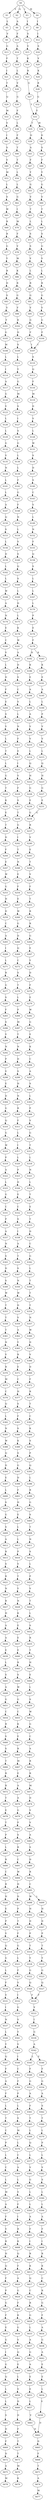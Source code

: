 strict digraph  {
	S0 -> S1 [ label = V ];
	S0 -> S2 [ label = Q ];
	S0 -> S3 [ label = I ];
	S0 -> S4 [ label = M ];
	S1 -> S5 [ label = L ];
	S2 -> S6 [ label = A ];
	S3 -> S7 [ label = I ];
	S4 -> S8 [ label = I ];
	S5 -> S9 [ label = V ];
	S6 -> S10 [ label = F ];
	S7 -> S11 [ label = S ];
	S8 -> S12 [ label = I ];
	S9 -> S13 [ label = G ];
	S10 -> S14 [ label = A ];
	S11 -> S15 [ label = V ];
	S12 -> S16 [ label = S ];
	S13 -> S17 [ label = F ];
	S14 -> S18 [ label = T ];
	S15 -> S19 [ label = K ];
	S16 -> S20 [ label = V ];
	S17 -> S21 [ label = I ];
	S18 -> S22 [ label = L ];
	S19 -> S23 [ label = R ];
	S20 -> S24 [ label = K ];
	S21 -> S25 [ label = T ];
	S22 -> S26 [ label = V ];
	S23 -> S27 [ label = G ];
	S24 -> S28 [ label = R ];
	S25 -> S29 [ label = Q ];
	S26 -> S30 [ label = G ];
	S27 -> S31 [ label = Y ];
	S28 -> S32 [ label = G ];
	S29 -> S33 [ label = M ];
	S30 -> S34 [ label = F ];
	S31 -> S35 [ label = T ];
	S31 -> S36 [ label = M ];
	S32 -> S31 [ label = Y ];
	S33 -> S37 [ label = V ];
	S34 -> S38 [ label = L ];
	S35 -> S39 [ label = D ];
	S36 -> S40 [ label = D ];
	S37 -> S41 [ label = I ];
	S38 -> S42 [ label = F ];
	S39 -> S43 [ label = A ];
	S40 -> S44 [ label = S ];
	S41 -> S45 [ label = S ];
	S42 -> S46 [ label = T ];
	S43 -> S47 [ label = F ];
	S44 -> S48 [ label = F ];
	S45 -> S49 [ label = V ];
	S46 -> S50 [ label = T ];
	S47 -> S51 [ label = Y ];
	S48 -> S52 [ label = Y ];
	S49 -> S53 [ label = M ];
	S50 -> S54 [ label = L ];
	S51 -> S55 [ label = G ];
	S52 -> S56 [ label = G ];
	S53 -> S57 [ label = L ];
	S54 -> S58 [ label = L ];
	S55 -> S59 [ label = V ];
	S56 -> S60 [ label = V ];
	S57 -> S61 [ label = S ];
	S58 -> S62 [ label = G ];
	S59 -> S63 [ label = T ];
	S60 -> S64 [ label = T ];
	S61 -> S65 [ label = W ];
	S62 -> S66 [ label = I ];
	S63 -> S67 [ label = L ];
	S64 -> S68 [ label = L ];
	S65 -> S69 [ label = R ];
	S66 -> S70 [ label = M ];
	S67 -> S71 [ label = S ];
	S68 -> S72 [ label = S ];
	S69 -> S73 [ label = R ];
	S70 -> S74 [ label = F ];
	S71 -> S75 [ label = S ];
	S72 -> S76 [ label = G ];
	S73 -> S77 [ label = G ];
	S74 -> S78 [ label = V ];
	S75 -> S79 [ label = V ];
	S76 -> S80 [ label = V ];
	S77 -> S81 [ label = Y ];
	S78 -> S82 [ label = M ];
	S79 -> S83 [ label = L ];
	S80 -> S84 [ label = L ];
	S81 -> S85 [ label = R ];
	S82 -> S86 [ label = K ];
	S83 -> S87 [ label = R ];
	S84 -> S88 [ label = R ];
	S85 -> S89 [ label = D ];
	S86 -> S90 [ label = R ];
	S87 -> S91 [ label = G ];
	S88 -> S92 [ label = G ];
	S89 -> S93 [ label = S ];
	S90 -> S94 [ label = G ];
	S91 -> S95 [ label = V ];
	S92 -> S96 [ label = V ];
	S93 -> S97 [ label = V ];
	S94 -> S98 [ label = F ];
	S95 -> S99 [ label = G ];
	S96 -> S100 [ label = G ];
	S97 -> S101 [ label = Y ];
	S98 -> S102 [ label = R ];
	S99 -> S103 [ label = F ];
	S100 -> S104 [ label = F ];
	S101 -> S105 [ label = G ];
	S102 -> S106 [ label = D ];
	S103 -> S107 [ label = I ];
	S104 -> S107 [ label = I ];
	S105 -> S108 [ label = M ];
	S106 -> S109 [ label = S ];
	S107 -> S110 [ label = S ];
	S108 -> S111 [ label = L ];
	S109 -> S112 [ label = L ];
	S110 -> S113 [ label = Q ];
	S111 -> S114 [ label = I ];
	S112 -> S115 [ label = Y ];
	S113 -> S116 [ label = F ];
	S114 -> S117 [ label = A ];
	S115 -> S118 [ label = G ];
	S116 -> S119 [ label = M ];
	S117 -> S120 [ label = G ];
	S118 -> S121 [ label = M ];
	S119 -> S122 [ label = D ];
	S120 -> S123 [ label = V ];
	S121 -> S124 [ label = S ];
	S122 -> S125 [ label = V ];
	S123 -> S126 [ label = L ];
	S124 -> S127 [ label = I ];
	S125 -> S128 [ label = L ];
	S126 -> S129 [ label = L ];
	S127 -> S130 [ label = S ];
	S128 -> S131 [ label = W ];
	S129 -> S132 [ label = G ];
	S130 -> S133 [ label = G ];
	S131 -> S134 [ label = S ];
	S132 -> S135 [ label = V ];
	S133 -> S136 [ label = L ];
	S134 -> S137 [ label = D ];
	S135 -> S138 [ label = N ];
	S136 -> S139 [ label = L ];
	S137 -> S140 [ label = S ];
	S138 -> S141 [ label = L ];
	S139 -> S142 [ label = F ];
	S140 -> S143 [ label = C ];
	S141 -> S144 [ label = L ];
	S142 -> S145 [ label = G ];
	S143 -> S146 [ label = V ];
	S144 -> S147 [ label = A ];
	S145 -> S148 [ label = F ];
	S146 -> S149 [ label = L ];
	S147 -> S150 [ label = Q ];
	S148 -> S151 [ label = N ];
	S149 -> S152 [ label = N ];
	S150 -> S153 [ label = S ];
	S151 -> S154 [ label = L ];
	S152 -> S155 [ label = F ];
	S153 -> S156 [ label = L ];
	S154 -> S157 [ label = V ];
	S155 -> S158 [ label = Q ];
	S156 -> S159 [ label = D ];
	S157 -> S160 [ label = S ];
	S158 -> S161 [ label = S ];
	S159 -> S162 [ label = L ];
	S160 -> S163 [ label = Q ];
	S161 -> S164 [ label = L ];
	S162 -> S165 [ label = L ];
	S163 -> S166 [ label = S ];
	S164 -> S167 [ label = L ];
	S165 -> S168 [ label = W ];
	S166 -> S169 [ label = L ];
	S167 -> S170 [ label = L ];
	S168 -> S171 [ label = A ];
	S169 -> S172 [ label = D ];
	S170 -> S173 [ label = P ];
	S171 -> S174 [ label = N ];
	S172 -> S175 [ label = L ];
	S173 -> S176 [ label = E ];
	S174 -> S177 [ label = E ];
	S175 -> S178 [ label = K ];
	S176 -> S179 [ label = F ];
	S177 -> S180 [ label = C ];
	S178 -> S181 [ label = W ];
	S179 -> S182 [ label = H ];
	S179 -> S183 [ label = R ];
	S180 -> S184 [ label = V ];
	S181 -> S185 [ label = A ];
	S182 -> S186 [ label = K ];
	S183 -> S187 [ label = K ];
	S184 -> S188 [ label = L ];
	S185 -> S189 [ label = D ];
	S186 -> S190 [ label = E ];
	S187 -> S191 [ label = E ];
	S188 -> S192 [ label = D ];
	S189 -> S193 [ label = S ];
	S190 -> S194 [ label = A ];
	S191 -> S195 [ label = A ];
	S192 -> S196 [ label = F ];
	S193 -> S197 [ label = C ];
	S194 -> S198 [ label = L ];
	S195 -> S199 [ label = L ];
	S196 -> S200 [ label = E ];
	S197 -> S201 [ label = V ];
	S198 -> S202 [ label = A ];
	S199 -> S203 [ label = P ];
	S200 -> S204 [ label = S ];
	S201 -> S205 [ label = L ];
	S202 -> S206 [ label = V ];
	S203 -> S207 [ label = V ];
	S204 -> S208 [ label = V ];
	S205 -> S209 [ label = N ];
	S206 -> S210 [ label = V ];
	S207 -> S211 [ label = V ];
	S208 -> S212 [ label = L ];
	S209 -> S213 [ label = F ];
	S210 -> S214 [ label = L ];
	S211 -> S215 [ label = L ];
	S212 -> S216 [ label = T ];
	S213 -> S217 [ label = E ];
	S214 -> S218 [ label = Q ];
	S215 -> S219 [ label = Q ];
	S216 -> S220 [ label = L ];
	S217 -> S221 [ label = I ];
	S218 -> S222 [ label = H ];
	S219 -> S223 [ label = H ];
	S220 -> S224 [ label = G ];
	S221 -> S225 [ label = V ];
	S222 -> S226 [ label = G ];
	S223 -> S227 [ label = G ];
	S224 -> S228 [ label = T ];
	S225 -> S229 [ label = F ];
	S226 -> S230 [ label = E ];
	S227 -> S231 [ label = E ];
	S228 -> S232 [ label = K ];
	S229 -> S233 [ label = S ];
	S230 -> S234 [ label = G ];
	S231 -> S234 [ label = G ];
	S232 -> S235 [ label = E ];
	S233 -> S236 [ label = T ];
	S234 -> S237 [ label = R ];
	S235 -> S238 [ label = T ];
	S236 -> S239 [ label = G ];
	S237 -> S240 [ label = V ];
	S238 -> S241 [ label = D ];
	S239 -> S242 [ label = I ];
	S240 -> S243 [ label = E ];
	S241 -> S244 [ label = F ];
	S242 -> S245 [ label = T ];
	S243 -> S246 [ label = T ];
	S244 -> S247 [ label = E ];
	S245 -> S248 [ label = N ];
	S246 -> S249 [ label = V ];
	S247 -> S250 [ label = W ];
	S248 -> S251 [ label = E ];
	S249 -> S252 [ label = F ];
	S250 -> S253 [ label = G ];
	S251 -> S254 [ label = F ];
	S252 -> S255 [ label = T ];
	S253 -> S256 [ label = H ];
	S254 -> S257 [ label = E ];
	S255 -> S258 [ label = R ];
	S256 -> S259 [ label = D ];
	S257 -> S260 [ label = W ];
	S258 -> S261 [ label = R ];
	S259 -> S262 [ label = C ];
	S260 -> S263 [ label = G ];
	S261 -> S264 [ label = G ];
	S262 -> S265 [ label = A ];
	S263 -> S266 [ label = D ];
	S264 -> S267 [ label = E ];
	S265 -> S268 [ label = I ];
	S266 -> S269 [ label = Q ];
	S267 -> S270 [ label = Y ];
	S268 -> S271 [ label = L ];
	S269 -> S272 [ label = C ];
	S270 -> S273 [ label = D ];
	S271 -> S274 [ label = R ];
	S272 -> S275 [ label = S ];
	S273 -> S276 [ label = F ];
	S274 -> S277 [ label = G ];
	S275 -> S278 [ label = T ];
	S276 -> S279 [ label = E ];
	S277 -> S280 [ label = S ];
	S278 -> S281 [ label = L ];
	S279 -> S282 [ label = W ];
	S280 -> S283 [ label = F ];
	S281 -> S284 [ label = P ];
	S282 -> S285 [ label = G ];
	S283 -> S286 [ label = S ];
	S284 -> S287 [ label = M ];
	S285 -> S288 [ label = E ];
	S286 -> S289 [ label = V ];
	S287 -> S290 [ label = T ];
	S288 -> S291 [ label = K ];
	S289 -> S292 [ label = N ];
	S290 -> S293 [ label = N ];
	S291 -> S294 [ label = C ];
	S292 -> S295 [ label = P ];
	S293 -> S296 [ label = D ];
	S294 -> S297 [ label = A ];
	S295 -> S298 [ label = V ];
	S296 -> S299 [ label = S ];
	S297 -> S300 [ label = S ];
	S298 -> S301 [ label = E ];
	S299 -> S302 [ label = H ];
	S300 -> S303 [ label = L ];
	S301 -> S304 [ label = D ];
	S302 -> S305 [ label = N ];
	S303 -> S306 [ label = P ];
	S304 -> S307 [ label = G ];
	S305 -> S308 [ label = R ];
	S306 -> S309 [ label = V ];
	S307 -> S310 [ label = Q ];
	S308 -> S311 [ label = F ];
	S309 -> S312 [ label = G ];
	S310 -> S313 [ label = G ];
	S311 -> S314 [ label = L ];
	S312 -> S315 [ label = T ];
	S313 -> S316 [ label = W ];
	S314 -> S317 [ label = I ];
	S315 -> S318 [ label = L ];
	S316 -> S319 [ label = P ];
	S317 -> S320 [ label = L ];
	S318 -> S321 [ label = N ];
	S319 -> S322 [ label = A ];
	S320 -> S323 [ label = P ];
	S321 -> S324 [ label = L ];
	S322 -> S325 [ label = L ];
	S323 -> S326 [ label = D ];
	S324 -> S327 [ label = T ];
	S325 -> S328 [ label = G ];
	S326 -> S329 [ label = E ];
	S327 -> S330 [ label = E ];
	S328 -> S331 [ label = C ];
	S329 -> S332 [ label = C ];
	S330 -> S333 [ label = T ];
	S331 -> S334 [ label = P ];
	S332 -> S335 [ label = S ];
	S333 -> S336 [ label = D ];
	S334 -> S337 [ label = A ];
	S335 -> S338 [ label = I ];
	S336 -> S339 [ label = C ];
	S337 -> S340 [ label = N ];
	S338 -> S341 [ label = A ];
	S339 -> S342 [ label = G ];
	S340 -> S343 [ label = S ];
	S341 -> S344 [ label = T ];
	S342 -> S345 [ label = L ];
	S343 -> S346 [ label = D ];
	S344 -> S347 [ label = S ];
	S345 -> S348 [ label = T ];
	S346 -> S349 [ label = S ];
	S347 -> S350 [ label = N ];
	S348 -> S351 [ label = T ];
	S349 -> S352 [ label = W ];
	S350 -> S353 [ label = W ];
	S351 -> S354 [ label = T ];
	S352 -> S355 [ label = T ];
	S353 -> S356 [ label = D ];
	S354 -> S357 [ label = N ];
	S355 -> S358 [ label = T ];
	S356 -> S359 [ label = V ];
	S357 -> S360 [ label = W ];
	S358 -> S361 [ label = T ];
	S359 -> S362 [ label = A ];
	S360 -> S363 [ label = D ];
	S361 -> S364 [ label = N ];
	S362 -> S365 [ label = Y ];
	S363 -> S366 [ label = V ];
	S364 -> S367 [ label = V ];
	S365 -> S368 [ label = R ];
	S366 -> S369 [ label = D ];
	S367 -> S370 [ label = R ];
	S368 -> S371 [ label = E ];
	S369 -> S372 [ label = F ];
	S370 -> S373 [ label = M ];
	S371 -> S374 [ label = C ];
	S372 -> S375 [ label = R ];
	S373 -> S376 [ label = C ];
	S374 -> S377 [ label = H ];
	S375 -> S378 [ label = T ];
	S376 -> S379 [ label = Q ];
	S377 -> S380 [ label = S ];
	S378 -> S381 [ label = C ];
	S379 -> S382 [ label = L ];
	S380 -> S383 [ label = F ];
	S381 -> S384 [ label = K ];
	S382 -> S385 [ label = N ];
	S383 -> S386 [ label = S ];
	S384 -> S387 [ label = S ];
	S385 -> S388 [ label = W ];
	S386 -> S389 [ label = K ];
	S387 -> S390 [ label = P ];
	S388 -> S391 [ label = Q ];
	S389 -> S392 [ label = S ];
	S390 -> S393 [ label = Q ];
	S391 -> S394 [ label = D ];
	S392 -> S395 [ label = G ];
	S393 -> S396 [ label = L ];
	S394 -> S397 [ label = E ];
	S395 -> S398 [ label = D ];
	S396 -> S399 [ label = R ];
	S397 -> S400 [ label = L ];
	S398 -> S401 [ label = F ];
	S399 -> S402 [ label = G ];
	S400 -> S403 [ label = S ];
	S401 -> S404 [ label = H ];
	S402 -> S405 [ label = S ];
	S403 -> S406 [ label = G ];
	S404 -> S407 [ label = E ];
	S405 -> S408 [ label = T ];
	S406 -> S409 [ label = S ];
	S407 -> S410 [ label = L ];
	S408 -> S411 [ label = N ];
	S409 -> S412 [ label = A ];
	S410 -> S413 [ label = L ];
	S411 -> S414 [ label = S ];
	S412 -> S415 [ label = R ];
	S413 -> S416 [ label = P ];
	S414 -> S417 [ label = L ];
	S415 -> S418 [ label = S ];
	S416 -> S419 [ label = V ];
	S417 -> S420 [ label = P ];
	S418 -> S421 [ label = R ];
	S419 -> S422 [ label = T ];
	S420 -> S423 [ label = V ];
	S421 -> S424 [ label = N ];
	S422 -> S425 [ label = Y ];
	S423 -> S426 [ label = T ];
	S424 -> S427 [ label = R ];
	S425 -> S428 [ label = N ];
	S426 -> S429 [ label = L ];
	S427 -> S430 [ label = H ];
	S428 -> S431 [ label = K ];
	S429 -> S432 [ label = S ];
	S430 -> S433 [ label = A ];
	S431 -> S434 [ label = E ];
	S432 -> S435 [ label = R ];
	S433 -> S436 [ label = A ];
	S434 -> S437 [ label = E ];
	S435 -> S438 [ label = T ];
	S436 -> S439 [ label = E ];
	S437 -> S440 [ label = E ];
	S438 -> S441 [ label = H ];
	S439 -> S442 [ label = L ];
	S440 -> S443 [ label = R ];
	S441 -> S444 [ label = E ];
	S442 -> S445 [ label = S ];
	S443 -> S446 [ label = S ];
	S444 -> S447 [ label = L ];
	S445 -> S448 [ label = A ];
	S446 -> S449 [ label = W ];
	S447 -> S450 [ label = S ];
	S448 -> S451 [ label = G ];
	S449 -> S452 [ label = G ];
	S450 -> S453 [ label = W ];
	S451 -> S454 [ label = C ];
	S452 -> S455 [ label = C ];
	S453 -> S456 [ label = G ];
	S454 -> S457 [ label = R ];
	S455 -> S458 [ label = K ];
	S456 -> S459 [ label = C ];
	S457 -> S460 [ label = S ];
	S458 -> S461 [ label = E ];
	S459 -> S462 [ label = A ];
	S460 -> S463 [ label = S ];
	S461 -> S464 [ label = R ];
	S462 -> S465 [ label = R ];
	S463 -> S466 [ label = T ];
	S464 -> S467 [ label = M ];
	S465 -> S468 [ label = R ];
	S466 -> S469 [ label = R ];
	S467 -> S470 [ label = E ];
	S468 -> S471 [ label = M ];
	S469 -> S472 [ label = R ];
	S470 -> S473 [ label = A ];
	S471 -> S474 [ label = D ];
	S472 -> S475 [ label = T ];
	S473 -> S476 [ label = A ];
	S474 -> S477 [ label = V ];
	S475 -> S478 [ label = E ];
	S476 -> S479 [ label = G ];
	S477 -> S480 [ label = V ];
	S478 -> S481 [ label = T ];
	S479 -> S482 [ label = P ];
	S480 -> S483 [ label = A ];
	S481 -> S484 [ label = P ];
	S482 -> S485 [ label = S ];
	S483 -> S486 [ label = S ];
	S484 -> S487 [ label = L ];
	S485 -> S488 [ label = R ];
	S486 -> S489 [ label = D ];
	S487 -> S490 [ label = R ];
	S488 -> S491 [ label = C ];
	S489 -> S492 [ label = R ];
	S490 -> S493 [ label = C ];
	S491 -> S494 [ label = W ];
	S492 -> S495 [ label = C ];
	S493 -> S496 [ label = R ];
	S494 -> S497 [ label = H ];
	S495 -> S498 [ label = W ];
	S495 -> S499 [ label = L ];
	S496 -> S500 [ label = H ];
	S497 -> S501 [ label = D ];
	S498 -> S502 [ label = H ];
	S499 -> S503 [ label = H ];
	S500 -> S504 [ label = E ];
	S501 -> S505 [ label = P ];
	S502 -> S506 [ label = D ];
	S503 -> S507 [ label = D ];
	S504 -> S508 [ label = P ];
	S505 -> S509 [ label = T ];
	S506 -> S510 [ label = P ];
	S507 -> S511 [ label = P ];
	S508 -> S512 [ label = V ];
	S509 -> S513 [ label = F ];
	S510 -> S514 [ label = T ];
	S511 -> S515 [ label = T ];
	S512 -> S516 [ label = Q ];
	S513 -> S517 [ label = G ];
	S514 -> S518 [ label = Y ];
	S515 -> S519 [ label = Y ];
	S516 -> S520 [ label = G ];
	S517 -> S521 [ label = L ];
	S518 -> S522 [ label = G ];
	S519 -> S523 [ label = G ];
	S520 -> S524 [ label = L ];
	S521 -> S525 [ label = F ];
	S522 -> S526 [ label = Q ];
	S523 -> S527 [ label = Q ];
	S524 -> S528 [ label = F ];
	S525 -> S529 [ label = V ];
	S526 -> S530 [ label = F ];
	S527 -> S530 [ label = F ];
	S528 -> S531 [ label = V ];
	S529 -> S532 [ label = I ];
	S530 -> S533 [ label = V ];
	S531 -> S534 [ label = I ];
	S532 -> S535 [ label = G ];
	S533 -> S536 [ label = I ];
	S534 -> S537 [ label = N ];
	S535 -> S538 [ label = V ];
	S536 -> S539 [ label = G ];
	S537 -> S540 [ label = L ];
	S538 -> S541 [ label = Y ];
	S539 -> S542 [ label = A ];
	S540 -> S543 [ label = Y ];
	S541 -> S544 [ label = V ];
	S542 -> S545 [ label = L ];
	S542 -> S546 [ label = F ];
	S543 -> S547 [ label = Q ];
	S544 -> S548 [ label = I ];
	S545 -> S549 [ label = F ];
	S546 -> S550 [ label = F ];
	S547 -> S551 [ label = F ];
	S548 -> S552 [ label = C ];
	S549 -> S553 [ label = G ];
	S550 -> S554 [ label = G ];
	S551 -> S555 [ label = A ];
	S552 -> S556 [ label = F ];
	S553 -> S557 [ label = A ];
	S554 -> S558 [ label = A ];
	S555 -> S559 [ label = F ];
	S556 -> S560 [ label = P ];
	S557 -> S561 [ label = F ];
	S558 -> S562 [ label = S ];
	S559 -> S563 [ label = L ];
	S560 -> S564 [ label = L ];
	S561 -> S565 [ label = T ];
	S562 -> S566 [ label = T ];
	S563 -> S567 [ label = T ];
	S564 -> S568 [ label = S ];
	S565 -> S569 [ label = L ];
	S566 -> S570 [ label = L ];
	S567 -> S571 [ label = C ];
	S568 -> S572 [ label = M ];
	S569 -> S573 [ label = Q ];
	S570 -> S574 [ label = P ];
	S571 -> S575 [ label = P ];
	S572 -> S576 [ label = L ];
	S573 -> S577 [ label = L ];
	S574 -> S578 [ label = L ];
	S575 -> S579 [ label = L ];
	S576 -> S580 [ label = C ];
	S577 -> S581 [ label = V ];
	S578 -> S582 [ label = V ];
	S579 -> S583 [ label = C ];
	S580 -> S584 [ label = A ];
	S581 -> S585 [ label = G ];
	S582 -> S586 [ label = S ];
	S583 -> S587 [ label = L ];
	S584 -> S588 [ label = L ];
	S585 -> S589 [ label = L ];
	S586 -> S590 [ label = L ];
	S587 -> S591 [ label = M ];
	S588 -> S592 [ label = V ];
	S589 -> S593 [ label = L ];
	S590 -> S594 [ label = L ];
	S591 -> S595 [ label = A ];
	S592 -> S596 [ label = F ];
	S593 -> S597 [ label = A ];
	S594 -> S598 [ label = A ];
	S595 -> S599 [ label = F ];
	S596 -> S600 [ label = I ];
	S597 -> S601 [ label = F ];
	S598 -> S602 [ label = F ];
	S599 -> S603 [ label = V ];
	S600 -> S604 [ label = R ];
	S601 -> S605 [ label = I ];
	S602 -> S606 [ label = I ];
	S603 -> S607 [ label = R ];
	S604 -> S608 [ label = K ];
	S605 -> S609 [ label = R ];
	S606 -> S610 [ label = R ];
	S607 -> S611 [ label = H ];
	S608 -> S612 [ label = Q ];
	S609 -> S613 [ label = K ];
	S610 -> S614 [ label = K ];
	S611 -> S615 [ label = Q ];
	S612 -> S616 [ label = F ];
	S613 -> S617 [ label = Q ];
	S614 -> S618 [ label = C ];
	S615 -> S619 [ label = F ];
	S616 -> S620 [ label = A ];
	S617 -> S621 [ label = C ];
	S618 -> S622 [ label = R ];
	S619 -> S623 [ label = P ];
	S620 -> S624 [ label = G ];
	S621 -> S625 [ label = R ];
	S622 -> S626 [ label = G ];
	S623 -> S627 [ label = G ];
	S624 -> S628 [ label = F ];
	S625 -> S629 [ label = G ];
	S626 -> S630 [ label = F ];
	S627 -> S631 [ label = F ];
	S628 -> S632 [ label = K ];
	S629 -> S633 [ label = L ];
	S630 -> S634 [ label = A ];
	S631 -> S635 [ label = E ];
	S632 -> S636 [ label = G ];
	S633 -> S637 [ label = A ];
	S634 -> S638 [ label = G ];
	S635 -> S639 [ label = G ];
	S636 -> S640 [ label = V ];
	S637 -> S641 [ label = G ];
	S638 -> S642 [ label = A ];
	S639 -> S643 [ label = I ];
	S640 -> S644 [ label = Q ];
	S641 -> S645 [ label = A ];
	S642 -> S646 [ label = E ];
	S643 -> S647 [ label = G ];
	S644 -> S648 [ label = E ];
	S645 -> S649 [ label = E ];
	S646 -> S650 [ label = E ];
	S647 -> S651 [ label = Q ];
	S648 -> S652 [ label = L ];
	S649 -> S653 [ label = E ];
	S650 -> S654 [ label = L ];
	S651 -> S655 [ label = L ];
	S652 -> S656 [ label = V ];
	S653 -> S657 [ label = L ];
	S654 -> S658 [ label = V ];
	S655 -> S659 [ label = L ];
	S656 -> S660 [ label = D ];
	S657 -> S661 [ label = V ];
	S658 -> S662 [ label = D ];
	S659 -> S663 [ label = S ];
	S660 -> S664 [ label = D ];
	S661 -> S662 [ label = D ];
	S662 -> S665 [ label = D ];
	S663 -> S666 [ label = D ];
	S664 -> S667 [ label = F ];
	S665 -> S668 [ label = F ];
	S666 -> S669 [ label = F ];
	S667 -> S670 [ label = T ];
	S668 -> S671 [ label = T ];
	S669 -> S672 [ label = D ];
	S670 -> S673 [ label = T ];
	S671 -> S674 [ label = A ];
	S672 -> S675 [ label = A ];
	S673 -> S676 [ label = M ];
	S674 -> S677 [ label = M ];
	S675 -> S678 [ label = M ];
	S676 -> S679 [ label = K ];
}
